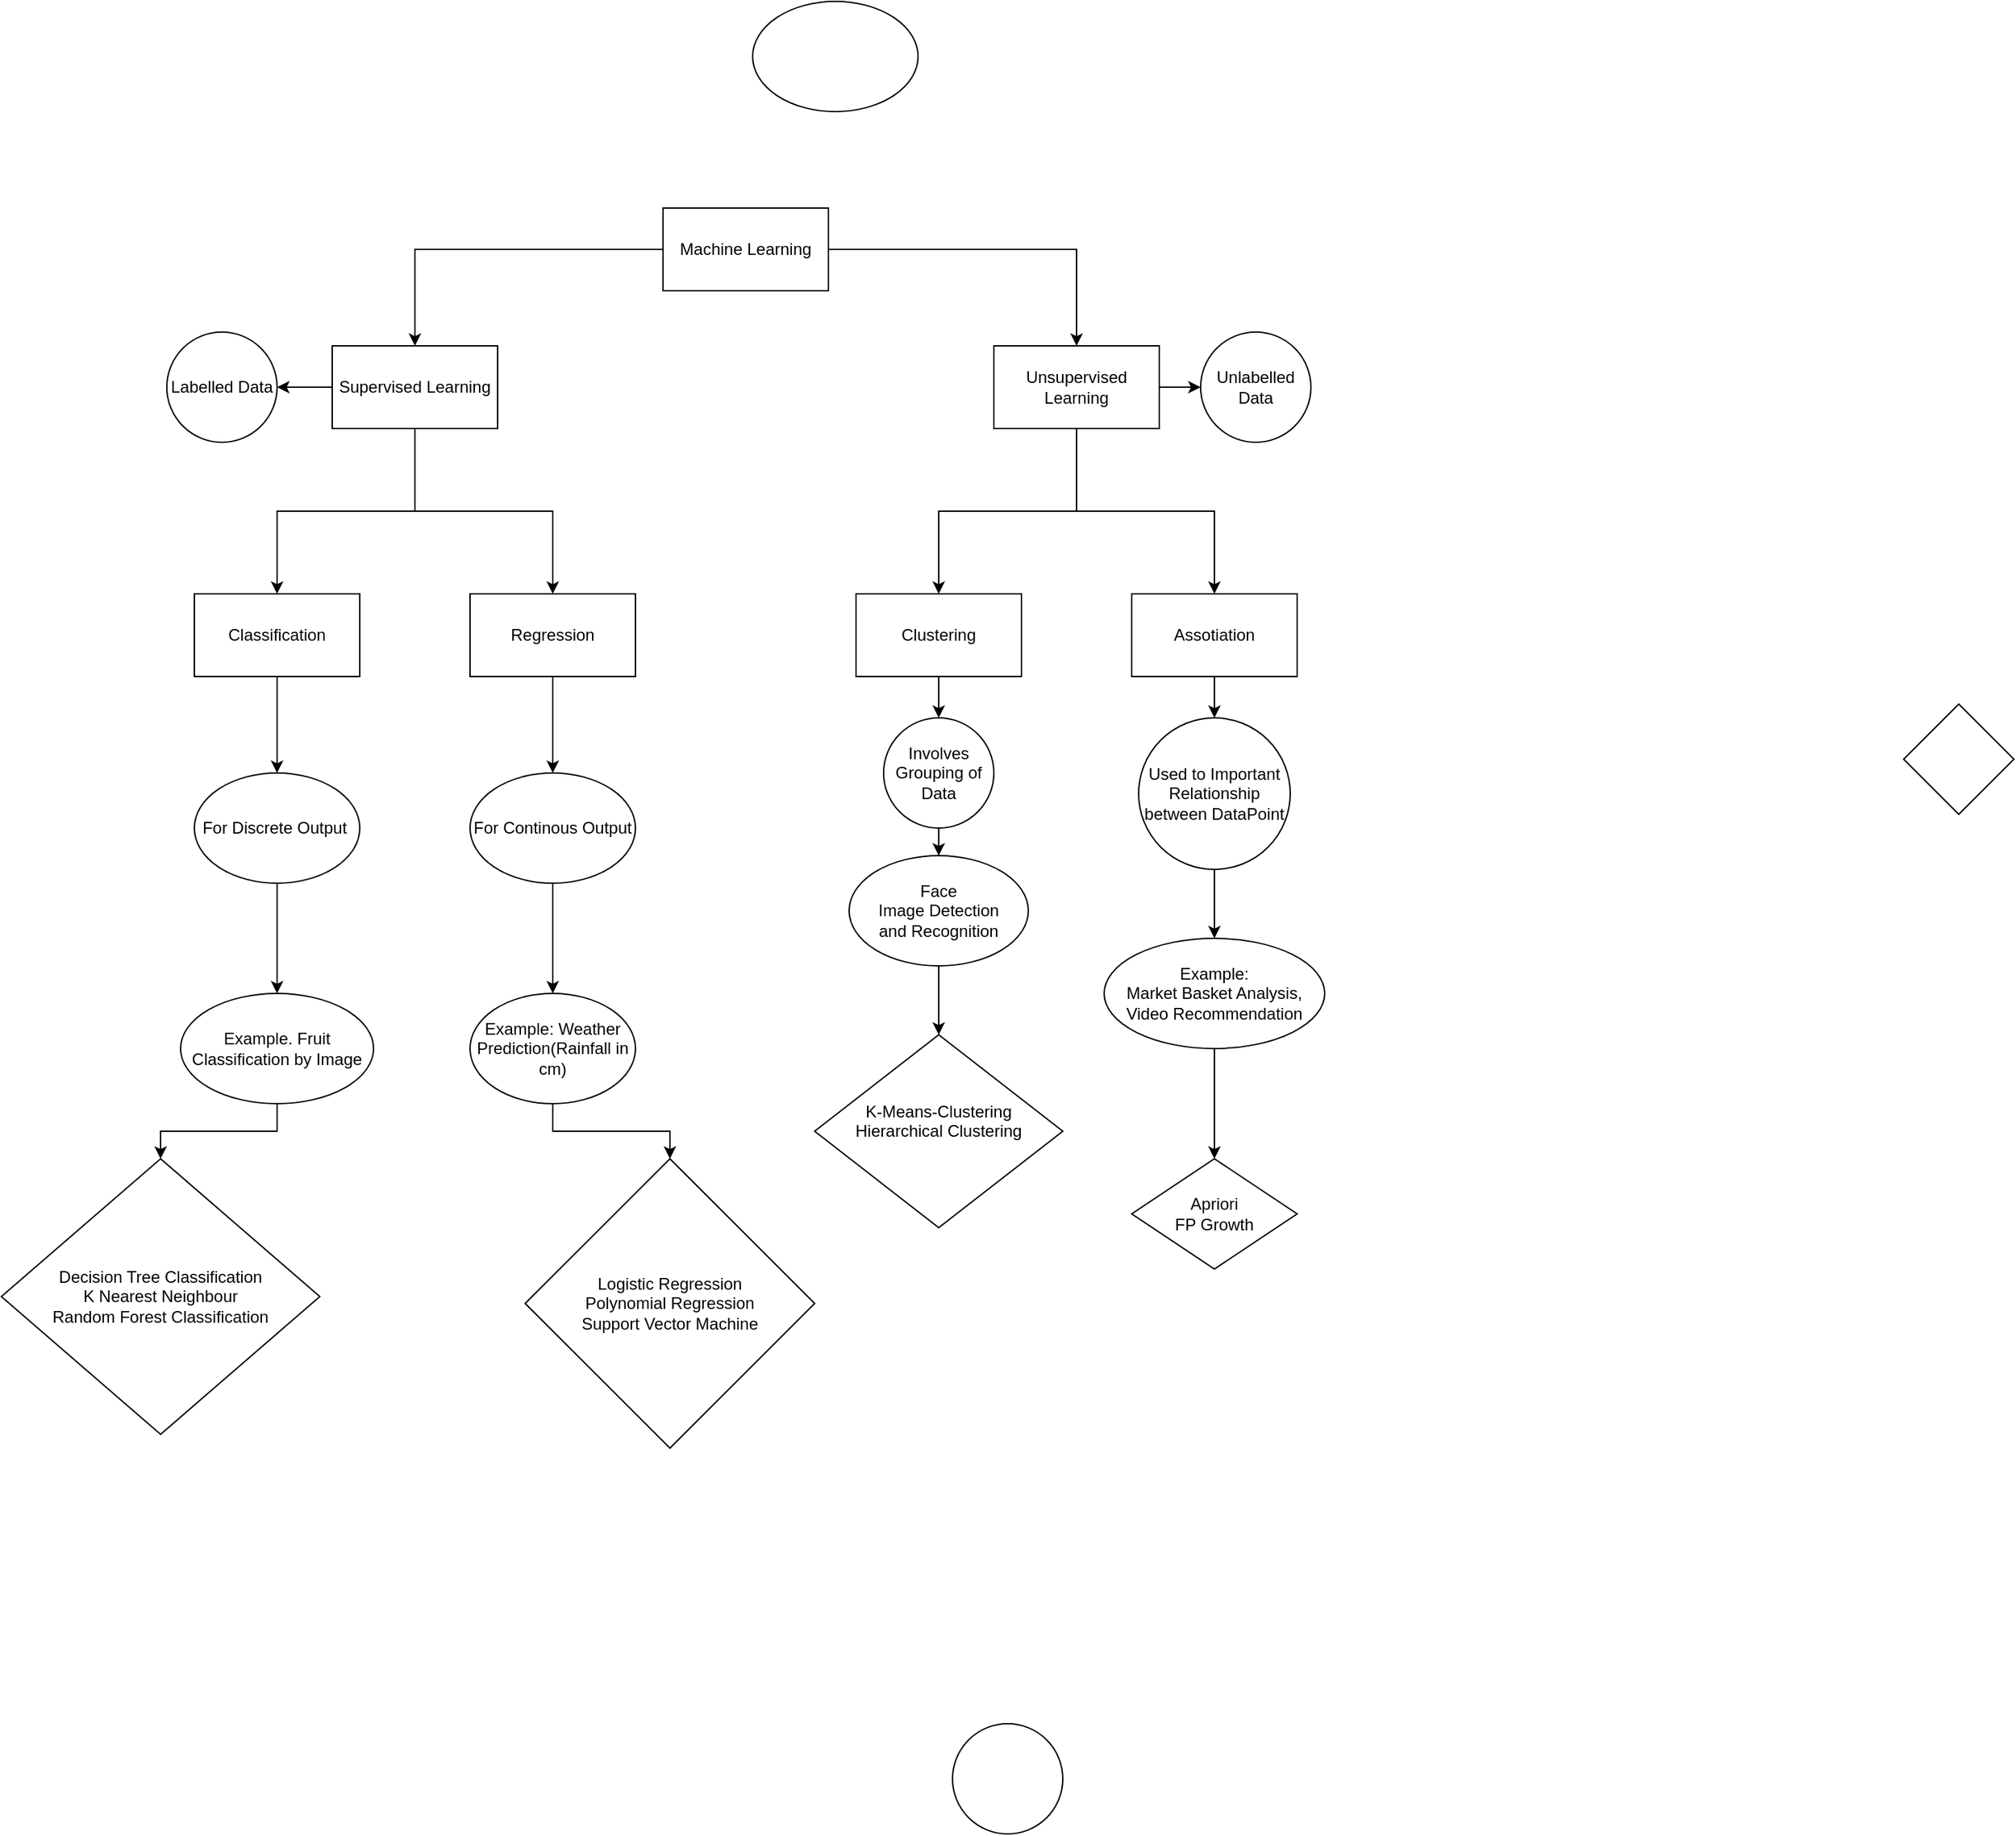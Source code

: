 <mxfile version="24.7.17">
  <diagram name="Page-1" id="1LgLeIag75zv4yTVkcg6">
    <mxGraphModel dx="2693" dy="1967" grid="1" gridSize="10" guides="1" tooltips="1" connect="1" arrows="1" fold="1" page="1" pageScale="1" pageWidth="850" pageHeight="1100" math="0" shadow="0">
      <root>
        <mxCell id="0" />
        <mxCell id="1" parent="0" />
        <mxCell id="7bfwhDt4VQLlRqzWGfT6-4" style="edgeStyle=orthogonalEdgeStyle;rounded=0;orthogonalLoop=1;jettySize=auto;html=1;" edge="1" parent="1" source="7bfwhDt4VQLlRqzWGfT6-1" target="7bfwhDt4VQLlRqzWGfT6-2">
          <mxGeometry relative="1" as="geometry" />
        </mxCell>
        <mxCell id="7bfwhDt4VQLlRqzWGfT6-5" style="edgeStyle=orthogonalEdgeStyle;rounded=0;orthogonalLoop=1;jettySize=auto;html=1;exitX=1;exitY=0.5;exitDx=0;exitDy=0;entryX=0.5;entryY=0;entryDx=0;entryDy=0;" edge="1" parent="1" source="7bfwhDt4VQLlRqzWGfT6-1" target="7bfwhDt4VQLlRqzWGfT6-3">
          <mxGeometry relative="1" as="geometry" />
        </mxCell>
        <mxCell id="7bfwhDt4VQLlRqzWGfT6-1" value="Machine Learning" style="rounded=0;whiteSpace=wrap;html=1;" vertex="1" parent="1">
          <mxGeometry x="360" y="60" width="120" height="60" as="geometry" />
        </mxCell>
        <mxCell id="7bfwhDt4VQLlRqzWGfT6-7" value="" style="edgeStyle=orthogonalEdgeStyle;rounded=0;orthogonalLoop=1;jettySize=auto;html=1;" edge="1" parent="1" source="7bfwhDt4VQLlRqzWGfT6-2" target="7bfwhDt4VQLlRqzWGfT6-6">
          <mxGeometry relative="1" as="geometry" />
        </mxCell>
        <mxCell id="7bfwhDt4VQLlRqzWGfT6-9" value="" style="edgeStyle=orthogonalEdgeStyle;rounded=0;orthogonalLoop=1;jettySize=auto;html=1;" edge="1" parent="1" source="7bfwhDt4VQLlRqzWGfT6-2" target="7bfwhDt4VQLlRqzWGfT6-8">
          <mxGeometry relative="1" as="geometry" />
        </mxCell>
        <mxCell id="7bfwhDt4VQLlRqzWGfT6-29" value="" style="edgeStyle=orthogonalEdgeStyle;rounded=0;orthogonalLoop=1;jettySize=auto;html=1;" edge="1" parent="1" source="7bfwhDt4VQLlRqzWGfT6-2" target="7bfwhDt4VQLlRqzWGfT6-28">
          <mxGeometry relative="1" as="geometry" />
        </mxCell>
        <mxCell id="7bfwhDt4VQLlRqzWGfT6-2" value="Supervised Learning" style="rounded=0;whiteSpace=wrap;html=1;" vertex="1" parent="1">
          <mxGeometry x="120" y="160" width="120" height="60" as="geometry" />
        </mxCell>
        <mxCell id="7bfwhDt4VQLlRqzWGfT6-13" value="" style="edgeStyle=orthogonalEdgeStyle;rounded=0;orthogonalLoop=1;jettySize=auto;html=1;" edge="1" parent="1" source="7bfwhDt4VQLlRqzWGfT6-3" target="7bfwhDt4VQLlRqzWGfT6-12">
          <mxGeometry relative="1" as="geometry" />
        </mxCell>
        <mxCell id="7bfwhDt4VQLlRqzWGfT6-15" value="" style="edgeStyle=orthogonalEdgeStyle;rounded=0;orthogonalLoop=1;jettySize=auto;html=1;" edge="1" parent="1" source="7bfwhDt4VQLlRqzWGfT6-3" target="7bfwhDt4VQLlRqzWGfT6-14">
          <mxGeometry relative="1" as="geometry" />
        </mxCell>
        <mxCell id="7bfwhDt4VQLlRqzWGfT6-27" value="" style="edgeStyle=orthogonalEdgeStyle;rounded=0;orthogonalLoop=1;jettySize=auto;html=1;" edge="1" parent="1" source="7bfwhDt4VQLlRqzWGfT6-3" target="7bfwhDt4VQLlRqzWGfT6-26">
          <mxGeometry relative="1" as="geometry" />
        </mxCell>
        <mxCell id="7bfwhDt4VQLlRqzWGfT6-3" value="Unsupervised Learning" style="rounded=0;whiteSpace=wrap;html=1;" vertex="1" parent="1">
          <mxGeometry x="600" y="160" width="120" height="60" as="geometry" />
        </mxCell>
        <mxCell id="7bfwhDt4VQLlRqzWGfT6-17" value="" style="edgeStyle=orthogonalEdgeStyle;rounded=0;orthogonalLoop=1;jettySize=auto;html=1;" edge="1" parent="1" source="7bfwhDt4VQLlRqzWGfT6-6" target="7bfwhDt4VQLlRqzWGfT6-16">
          <mxGeometry relative="1" as="geometry" />
        </mxCell>
        <mxCell id="7bfwhDt4VQLlRqzWGfT6-6" value="Classification" style="rounded=0;whiteSpace=wrap;html=1;" vertex="1" parent="1">
          <mxGeometry x="20" y="340" width="120" height="60" as="geometry" />
        </mxCell>
        <mxCell id="7bfwhDt4VQLlRqzWGfT6-19" value="" style="edgeStyle=orthogonalEdgeStyle;rounded=0;orthogonalLoop=1;jettySize=auto;html=1;" edge="1" parent="1" source="7bfwhDt4VQLlRqzWGfT6-8" target="7bfwhDt4VQLlRqzWGfT6-18">
          <mxGeometry relative="1" as="geometry" />
        </mxCell>
        <mxCell id="7bfwhDt4VQLlRqzWGfT6-8" value="Regression" style="rounded=0;whiteSpace=wrap;html=1;" vertex="1" parent="1">
          <mxGeometry x="220" y="340" width="120" height="60" as="geometry" />
        </mxCell>
        <mxCell id="7bfwhDt4VQLlRqzWGfT6-39" value="" style="edgeStyle=orthogonalEdgeStyle;rounded=0;orthogonalLoop=1;jettySize=auto;html=1;" edge="1" parent="1" source="7bfwhDt4VQLlRqzWGfT6-12" target="7bfwhDt4VQLlRqzWGfT6-38">
          <mxGeometry relative="1" as="geometry" />
        </mxCell>
        <mxCell id="7bfwhDt4VQLlRqzWGfT6-12" value="Clustering" style="rounded=0;whiteSpace=wrap;html=1;" vertex="1" parent="1">
          <mxGeometry x="500" y="340" width="120" height="60" as="geometry" />
        </mxCell>
        <mxCell id="7bfwhDt4VQLlRqzWGfT6-42" value="" style="edgeStyle=orthogonalEdgeStyle;rounded=0;orthogonalLoop=1;jettySize=auto;html=1;" edge="1" parent="1" source="7bfwhDt4VQLlRqzWGfT6-14" target="7bfwhDt4VQLlRqzWGfT6-41">
          <mxGeometry relative="1" as="geometry" />
        </mxCell>
        <mxCell id="7bfwhDt4VQLlRqzWGfT6-14" value="Assotiation" style="rounded=0;whiteSpace=wrap;html=1;" vertex="1" parent="1">
          <mxGeometry x="700" y="340" width="120" height="60" as="geometry" />
        </mxCell>
        <mxCell id="7bfwhDt4VQLlRqzWGfT6-21" value="" style="edgeStyle=orthogonalEdgeStyle;rounded=0;orthogonalLoop=1;jettySize=auto;html=1;" edge="1" parent="1" source="7bfwhDt4VQLlRqzWGfT6-16" target="7bfwhDt4VQLlRqzWGfT6-20">
          <mxGeometry relative="1" as="geometry" />
        </mxCell>
        <mxCell id="7bfwhDt4VQLlRqzWGfT6-16" value="For Discrete Output&amp;nbsp;" style="ellipse;whiteSpace=wrap;html=1;rounded=0;" vertex="1" parent="1">
          <mxGeometry x="20" y="470" width="120" height="80" as="geometry" />
        </mxCell>
        <mxCell id="7bfwhDt4VQLlRqzWGfT6-23" value="" style="edgeStyle=orthogonalEdgeStyle;rounded=0;orthogonalLoop=1;jettySize=auto;html=1;" edge="1" parent="1" source="7bfwhDt4VQLlRqzWGfT6-18" target="7bfwhDt4VQLlRqzWGfT6-22">
          <mxGeometry relative="1" as="geometry" />
        </mxCell>
        <mxCell id="7bfwhDt4VQLlRqzWGfT6-18" value="For Continous Output" style="ellipse;whiteSpace=wrap;html=1;rounded=0;" vertex="1" parent="1">
          <mxGeometry x="220" y="470" width="120" height="80" as="geometry" />
        </mxCell>
        <mxCell id="7bfwhDt4VQLlRqzWGfT6-33" value="" style="edgeStyle=orthogonalEdgeStyle;rounded=0;orthogonalLoop=1;jettySize=auto;html=1;" edge="1" parent="1" source="7bfwhDt4VQLlRqzWGfT6-20" target="7bfwhDt4VQLlRqzWGfT6-32">
          <mxGeometry relative="1" as="geometry" />
        </mxCell>
        <mxCell id="7bfwhDt4VQLlRqzWGfT6-20" value="Example. Fruit Classification by Image" style="ellipse;whiteSpace=wrap;html=1;rounded=0;" vertex="1" parent="1">
          <mxGeometry x="10" y="630" width="140" height="80" as="geometry" />
        </mxCell>
        <mxCell id="7bfwhDt4VQLlRqzWGfT6-35" value="" style="edgeStyle=orthogonalEdgeStyle;rounded=0;orthogonalLoop=1;jettySize=auto;html=1;" edge="1" parent="1" source="7bfwhDt4VQLlRqzWGfT6-22" target="7bfwhDt4VQLlRqzWGfT6-34">
          <mxGeometry relative="1" as="geometry" />
        </mxCell>
        <mxCell id="7bfwhDt4VQLlRqzWGfT6-22" value="Example: Weather Prediction(Rainfall in cm)" style="ellipse;whiteSpace=wrap;html=1;rounded=0;" vertex="1" parent="1">
          <mxGeometry x="220" y="630" width="120" height="80" as="geometry" />
        </mxCell>
        <mxCell id="7bfwhDt4VQLlRqzWGfT6-45" value="" style="edgeStyle=orthogonalEdgeStyle;rounded=0;orthogonalLoop=1;jettySize=auto;html=1;" edge="1" parent="1" source="7bfwhDt4VQLlRqzWGfT6-24" target="7bfwhDt4VQLlRqzWGfT6-44">
          <mxGeometry relative="1" as="geometry" />
        </mxCell>
        <mxCell id="7bfwhDt4VQLlRqzWGfT6-24" value="&lt;div&gt;Face&lt;/div&gt;Image Detection&lt;div&gt;and Recognition&lt;/div&gt;" style="ellipse;whiteSpace=wrap;html=1;rounded=0;" vertex="1" parent="1">
          <mxGeometry x="495" y="530" width="130" height="80" as="geometry" />
        </mxCell>
        <mxCell id="7bfwhDt4VQLlRqzWGfT6-26" value="Unlabelled Data" style="ellipse;whiteSpace=wrap;html=1;rounded=0;" vertex="1" parent="1">
          <mxGeometry x="750" y="150" width="80" height="80" as="geometry" />
        </mxCell>
        <mxCell id="7bfwhDt4VQLlRqzWGfT6-28" value="Labelled Data" style="ellipse;whiteSpace=wrap;html=1;rounded=0;" vertex="1" parent="1">
          <mxGeometry y="150" width="80" height="80" as="geometry" />
        </mxCell>
        <mxCell id="7bfwhDt4VQLlRqzWGfT6-48" value="" style="edgeStyle=orthogonalEdgeStyle;rounded=0;orthogonalLoop=1;jettySize=auto;html=1;" edge="1" parent="1" source="7bfwhDt4VQLlRqzWGfT6-30" target="7bfwhDt4VQLlRqzWGfT6-47">
          <mxGeometry relative="1" as="geometry" />
        </mxCell>
        <mxCell id="7bfwhDt4VQLlRqzWGfT6-30" value="Example:&lt;div&gt;Market Basket Analysis,&lt;/div&gt;&lt;div&gt;Video Recommendation&lt;/div&gt;" style="ellipse;whiteSpace=wrap;html=1;rounded=0;" vertex="1" parent="1">
          <mxGeometry x="680" y="590" width="160" height="80" as="geometry" />
        </mxCell>
        <mxCell id="7bfwhDt4VQLlRqzWGfT6-32" value="Decision Tree Classification&lt;div&gt;K Nearest Neighbour&lt;/div&gt;&lt;div&gt;Random Forest Classification&lt;/div&gt;" style="rhombus;whiteSpace=wrap;html=1;rounded=0;" vertex="1" parent="1">
          <mxGeometry x="-120" y="750" width="231" height="200" as="geometry" />
        </mxCell>
        <mxCell id="7bfwhDt4VQLlRqzWGfT6-34" value="Logistic Regression&lt;div&gt;Polynomial Regression&lt;/div&gt;&lt;div&gt;Support Vector Machine&lt;/div&gt;" style="rhombus;whiteSpace=wrap;html=1;rounded=0;" vertex="1" parent="1">
          <mxGeometry x="260" y="750" width="210" height="210" as="geometry" />
        </mxCell>
        <mxCell id="7bfwhDt4VQLlRqzWGfT6-40" value="" style="edgeStyle=orthogonalEdgeStyle;rounded=0;orthogonalLoop=1;jettySize=auto;html=1;" edge="1" parent="1" source="7bfwhDt4VQLlRqzWGfT6-38" target="7bfwhDt4VQLlRqzWGfT6-24">
          <mxGeometry relative="1" as="geometry" />
        </mxCell>
        <mxCell id="7bfwhDt4VQLlRqzWGfT6-38" value="Involves Grouping of Data" style="ellipse;whiteSpace=wrap;html=1;aspect=fixed;" vertex="1" parent="1">
          <mxGeometry x="520" y="430" width="80" height="80" as="geometry" />
        </mxCell>
        <mxCell id="7bfwhDt4VQLlRqzWGfT6-43" value="" style="edgeStyle=orthogonalEdgeStyle;rounded=0;orthogonalLoop=1;jettySize=auto;html=1;" edge="1" parent="1" source="7bfwhDt4VQLlRqzWGfT6-41" target="7bfwhDt4VQLlRqzWGfT6-30">
          <mxGeometry relative="1" as="geometry" />
        </mxCell>
        <mxCell id="7bfwhDt4VQLlRqzWGfT6-41" value="Used to Important Relationship between DataPoint" style="ellipse;whiteSpace=wrap;html=1;aspect=fixed;" vertex="1" parent="1">
          <mxGeometry x="705" y="430" width="110" height="110" as="geometry" />
        </mxCell>
        <mxCell id="7bfwhDt4VQLlRqzWGfT6-44" value="K-Means-Clustering&lt;div&gt;Hierarchical Clustering&lt;/div&gt;&lt;div&gt;&lt;br&gt;&lt;/div&gt;" style="rhombus;whiteSpace=wrap;html=1;rounded=0;" vertex="1" parent="1">
          <mxGeometry x="470" y="660" width="180" height="140" as="geometry" />
        </mxCell>
        <mxCell id="7bfwhDt4VQLlRqzWGfT6-47" value="Apriori&lt;div&gt;FP Growth&lt;/div&gt;" style="rhombus;whiteSpace=wrap;html=1;rounded=0;" vertex="1" parent="1">
          <mxGeometry x="700" y="750" width="120" height="80" as="geometry" />
        </mxCell>
        <mxCell id="7bfwhDt4VQLlRqzWGfT6-49" value="" style="rhombus;whiteSpace=wrap;html=1;" vertex="1" parent="1">
          <mxGeometry x="1260" y="420" width="80" height="80" as="geometry" />
        </mxCell>
        <mxCell id="7bfwhDt4VQLlRqzWGfT6-50" value="" style="ellipse;whiteSpace=wrap;html=1;" vertex="1" parent="1">
          <mxGeometry x="425" y="-90" width="120" height="80" as="geometry" />
        </mxCell>
        <mxCell id="7bfwhDt4VQLlRqzWGfT6-51" value="" style="ellipse;whiteSpace=wrap;html=1;aspect=fixed;" vertex="1" parent="1">
          <mxGeometry x="570" y="1160" width="80" height="80" as="geometry" />
        </mxCell>
      </root>
    </mxGraphModel>
  </diagram>
</mxfile>

